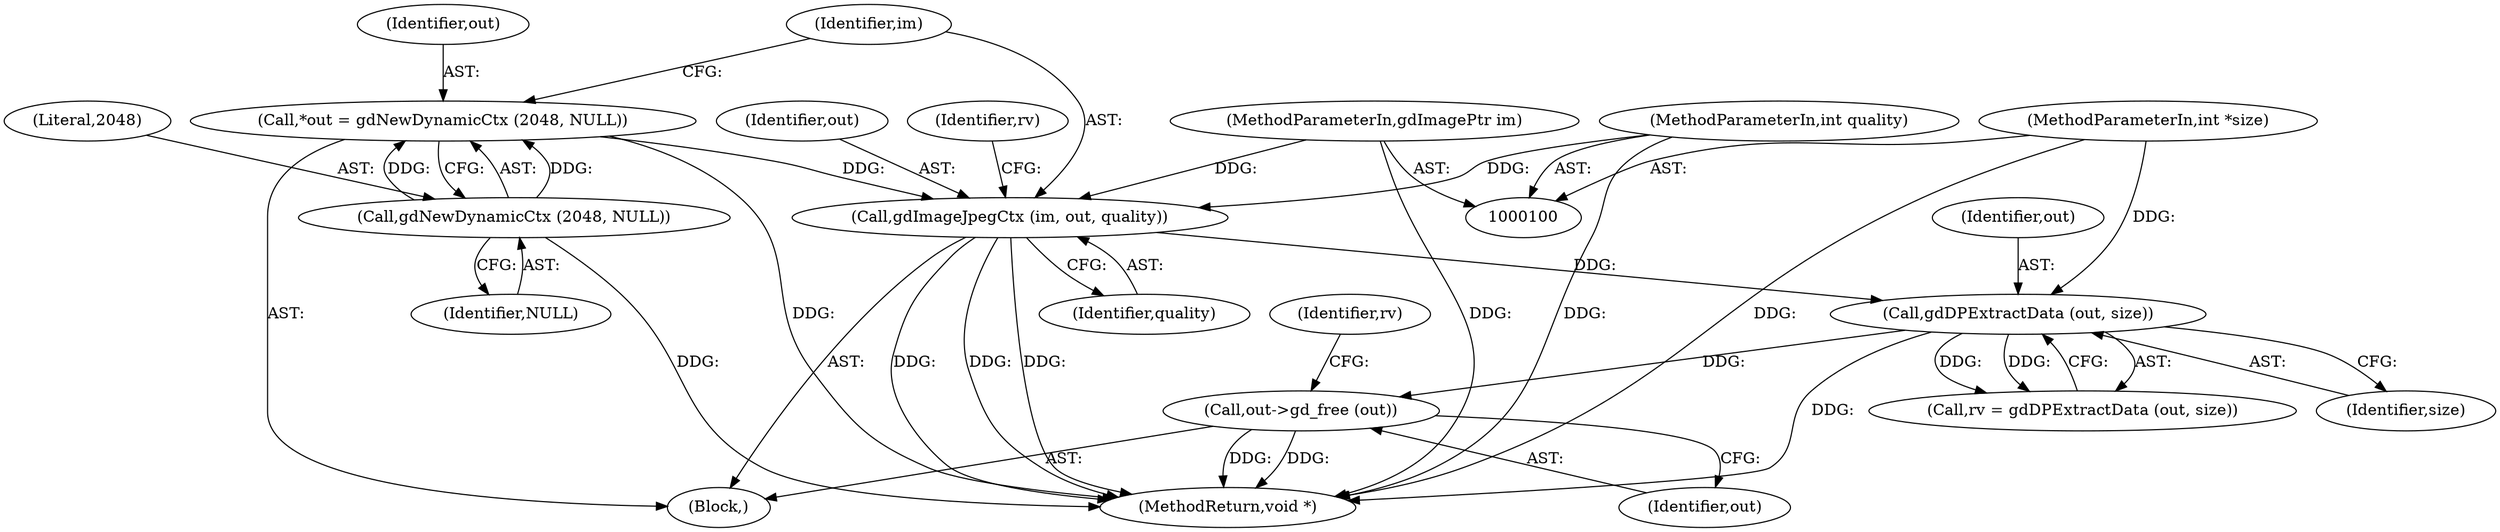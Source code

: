 digraph "1_php-src_089f7c0bc28d399b0420aa6ef058e4c1c120b2ae_2@API" {
"1000121" [label="(Call,out->gd_free (out))"];
"1000118" [label="(Call,gdDPExtractData (out, size))"];
"1000112" [label="(Call,gdImageJpegCtx (im, out, quality))"];
"1000101" [label="(MethodParameterIn,gdImagePtr im)"];
"1000107" [label="(Call,*out = gdNewDynamicCtx (2048, NULL))"];
"1000109" [label="(Call,gdNewDynamicCtx (2048, NULL))"];
"1000103" [label="(MethodParameterIn,int quality)"];
"1000102" [label="(MethodParameterIn,int *size)"];
"1000118" [label="(Call,gdDPExtractData (out, size))"];
"1000111" [label="(Identifier,NULL)"];
"1000113" [label="(Identifier,im)"];
"1000119" [label="(Identifier,out)"];
"1000114" [label="(Identifier,out)"];
"1000120" [label="(Identifier,size)"];
"1000125" [label="(MethodReturn,void *)"];
"1000103" [label="(MethodParameterIn,int quality)"];
"1000108" [label="(Identifier,out)"];
"1000122" [label="(Identifier,out)"];
"1000115" [label="(Identifier,quality)"];
"1000104" [label="(Block,)"];
"1000102" [label="(MethodParameterIn,int *size)"];
"1000117" [label="(Identifier,rv)"];
"1000110" [label="(Literal,2048)"];
"1000124" [label="(Identifier,rv)"];
"1000116" [label="(Call,rv = gdDPExtractData (out, size))"];
"1000107" [label="(Call,*out = gdNewDynamicCtx (2048, NULL))"];
"1000109" [label="(Call,gdNewDynamicCtx (2048, NULL))"];
"1000112" [label="(Call,gdImageJpegCtx (im, out, quality))"];
"1000121" [label="(Call,out->gd_free (out))"];
"1000101" [label="(MethodParameterIn,gdImagePtr im)"];
"1000121" -> "1000104"  [label="AST: "];
"1000121" -> "1000122"  [label="CFG: "];
"1000122" -> "1000121"  [label="AST: "];
"1000124" -> "1000121"  [label="CFG: "];
"1000121" -> "1000125"  [label="DDG: "];
"1000121" -> "1000125"  [label="DDG: "];
"1000118" -> "1000121"  [label="DDG: "];
"1000118" -> "1000116"  [label="AST: "];
"1000118" -> "1000120"  [label="CFG: "];
"1000119" -> "1000118"  [label="AST: "];
"1000120" -> "1000118"  [label="AST: "];
"1000116" -> "1000118"  [label="CFG: "];
"1000118" -> "1000125"  [label="DDG: "];
"1000118" -> "1000116"  [label="DDG: "];
"1000118" -> "1000116"  [label="DDG: "];
"1000112" -> "1000118"  [label="DDG: "];
"1000102" -> "1000118"  [label="DDG: "];
"1000112" -> "1000104"  [label="AST: "];
"1000112" -> "1000115"  [label="CFG: "];
"1000113" -> "1000112"  [label="AST: "];
"1000114" -> "1000112"  [label="AST: "];
"1000115" -> "1000112"  [label="AST: "];
"1000117" -> "1000112"  [label="CFG: "];
"1000112" -> "1000125"  [label="DDG: "];
"1000112" -> "1000125"  [label="DDG: "];
"1000112" -> "1000125"  [label="DDG: "];
"1000101" -> "1000112"  [label="DDG: "];
"1000107" -> "1000112"  [label="DDG: "];
"1000103" -> "1000112"  [label="DDG: "];
"1000101" -> "1000100"  [label="AST: "];
"1000101" -> "1000125"  [label="DDG: "];
"1000107" -> "1000104"  [label="AST: "];
"1000107" -> "1000109"  [label="CFG: "];
"1000108" -> "1000107"  [label="AST: "];
"1000109" -> "1000107"  [label="AST: "];
"1000113" -> "1000107"  [label="CFG: "];
"1000107" -> "1000125"  [label="DDG: "];
"1000109" -> "1000107"  [label="DDG: "];
"1000109" -> "1000107"  [label="DDG: "];
"1000109" -> "1000111"  [label="CFG: "];
"1000110" -> "1000109"  [label="AST: "];
"1000111" -> "1000109"  [label="AST: "];
"1000109" -> "1000125"  [label="DDG: "];
"1000103" -> "1000100"  [label="AST: "];
"1000103" -> "1000125"  [label="DDG: "];
"1000102" -> "1000100"  [label="AST: "];
"1000102" -> "1000125"  [label="DDG: "];
}
